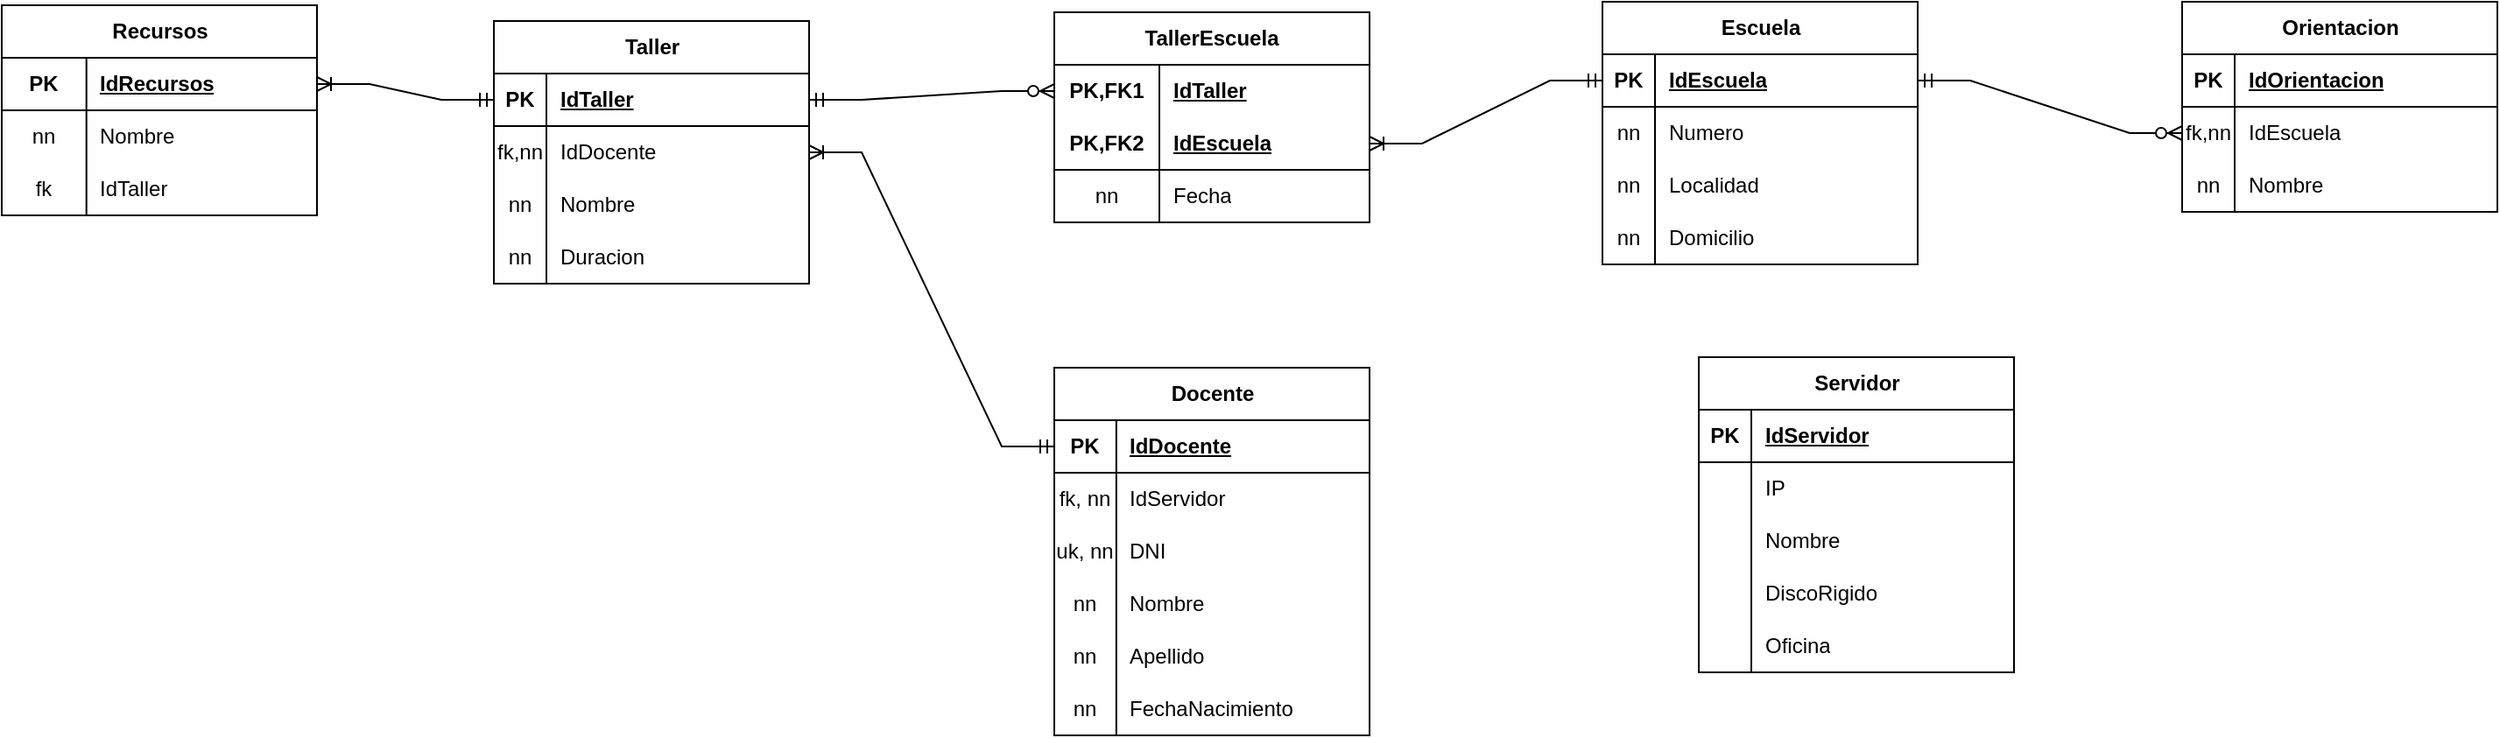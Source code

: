 <mxfile version="22.1.4" type="github">
  <diagram name="Page-1" id="a7pNmjv5opjbrcWNpLc7">
    <mxGraphModel dx="1462" dy="612" grid="0" gridSize="10" guides="1" tooltips="1" connect="1" arrows="1" fold="1" page="0" pageScale="1" pageWidth="850" pageHeight="1100" math="0" shadow="0">
      <root>
        <mxCell id="0" />
        <mxCell id="1" parent="0" />
        <mxCell id="UQmTX6FbrtQx3RFLPW82-1" value="Taller" style="shape=table;startSize=30;container=1;collapsible=1;childLayout=tableLayout;fixedRows=1;rowLines=0;fontStyle=1;align=center;resizeLast=1;html=1;" vertex="1" parent="1">
          <mxGeometry x="108" y="232" width="180" height="150" as="geometry" />
        </mxCell>
        <mxCell id="UQmTX6FbrtQx3RFLPW82-2" value="" style="shape=tableRow;horizontal=0;startSize=0;swimlaneHead=0;swimlaneBody=0;fillColor=none;collapsible=0;dropTarget=0;points=[[0,0.5],[1,0.5]];portConstraint=eastwest;top=0;left=0;right=0;bottom=1;" vertex="1" parent="UQmTX6FbrtQx3RFLPW82-1">
          <mxGeometry y="30" width="180" height="30" as="geometry" />
        </mxCell>
        <mxCell id="UQmTX6FbrtQx3RFLPW82-3" value="PK" style="shape=partialRectangle;connectable=0;fillColor=none;top=0;left=0;bottom=0;right=0;fontStyle=1;overflow=hidden;whiteSpace=wrap;html=1;" vertex="1" parent="UQmTX6FbrtQx3RFLPW82-2">
          <mxGeometry width="30" height="30" as="geometry">
            <mxRectangle width="30" height="30" as="alternateBounds" />
          </mxGeometry>
        </mxCell>
        <mxCell id="UQmTX6FbrtQx3RFLPW82-4" value="IdTaller" style="shape=partialRectangle;connectable=0;fillColor=none;top=0;left=0;bottom=0;right=0;align=left;spacingLeft=6;fontStyle=5;overflow=hidden;whiteSpace=wrap;html=1;" vertex="1" parent="UQmTX6FbrtQx3RFLPW82-2">
          <mxGeometry x="30" width="150" height="30" as="geometry">
            <mxRectangle width="150" height="30" as="alternateBounds" />
          </mxGeometry>
        </mxCell>
        <mxCell id="UQmTX6FbrtQx3RFLPW82-5" value="" style="shape=tableRow;horizontal=0;startSize=0;swimlaneHead=0;swimlaneBody=0;fillColor=none;collapsible=0;dropTarget=0;points=[[0,0.5],[1,0.5]];portConstraint=eastwest;top=0;left=0;right=0;bottom=0;" vertex="1" parent="UQmTX6FbrtQx3RFLPW82-1">
          <mxGeometry y="60" width="180" height="30" as="geometry" />
        </mxCell>
        <mxCell id="UQmTX6FbrtQx3RFLPW82-6" value="fk,nn" style="shape=partialRectangle;connectable=0;fillColor=none;top=0;left=0;bottom=0;right=0;editable=1;overflow=hidden;whiteSpace=wrap;html=1;" vertex="1" parent="UQmTX6FbrtQx3RFLPW82-5">
          <mxGeometry width="30" height="30" as="geometry">
            <mxRectangle width="30" height="30" as="alternateBounds" />
          </mxGeometry>
        </mxCell>
        <mxCell id="UQmTX6FbrtQx3RFLPW82-7" value="IdDocente" style="shape=partialRectangle;connectable=0;fillColor=none;top=0;left=0;bottom=0;right=0;align=left;spacingLeft=6;overflow=hidden;whiteSpace=wrap;html=1;" vertex="1" parent="UQmTX6FbrtQx3RFLPW82-5">
          <mxGeometry x="30" width="150" height="30" as="geometry">
            <mxRectangle width="150" height="30" as="alternateBounds" />
          </mxGeometry>
        </mxCell>
        <mxCell id="UQmTX6FbrtQx3RFLPW82-93" value="" style="shape=tableRow;horizontal=0;startSize=0;swimlaneHead=0;swimlaneBody=0;fillColor=none;collapsible=0;dropTarget=0;points=[[0,0.5],[1,0.5]];portConstraint=eastwest;top=0;left=0;right=0;bottom=0;" vertex="1" parent="UQmTX6FbrtQx3RFLPW82-1">
          <mxGeometry y="90" width="180" height="30" as="geometry" />
        </mxCell>
        <mxCell id="UQmTX6FbrtQx3RFLPW82-94" value="nn" style="shape=partialRectangle;connectable=0;fillColor=none;top=0;left=0;bottom=0;right=0;editable=1;overflow=hidden;whiteSpace=wrap;html=1;" vertex="1" parent="UQmTX6FbrtQx3RFLPW82-93">
          <mxGeometry width="30" height="30" as="geometry">
            <mxRectangle width="30" height="30" as="alternateBounds" />
          </mxGeometry>
        </mxCell>
        <mxCell id="UQmTX6FbrtQx3RFLPW82-95" value="Nombre" style="shape=partialRectangle;connectable=0;fillColor=none;top=0;left=0;bottom=0;right=0;align=left;spacingLeft=6;overflow=hidden;whiteSpace=wrap;html=1;" vertex="1" parent="UQmTX6FbrtQx3RFLPW82-93">
          <mxGeometry x="30" width="150" height="30" as="geometry">
            <mxRectangle width="150" height="30" as="alternateBounds" />
          </mxGeometry>
        </mxCell>
        <mxCell id="UQmTX6FbrtQx3RFLPW82-8" value="" style="shape=tableRow;horizontal=0;startSize=0;swimlaneHead=0;swimlaneBody=0;fillColor=none;collapsible=0;dropTarget=0;points=[[0,0.5],[1,0.5]];portConstraint=eastwest;top=0;left=0;right=0;bottom=0;" vertex="1" parent="UQmTX6FbrtQx3RFLPW82-1">
          <mxGeometry y="120" width="180" height="30" as="geometry" />
        </mxCell>
        <mxCell id="UQmTX6FbrtQx3RFLPW82-9" value="nn" style="shape=partialRectangle;connectable=0;fillColor=none;top=0;left=0;bottom=0;right=0;editable=1;overflow=hidden;whiteSpace=wrap;html=1;" vertex="1" parent="UQmTX6FbrtQx3RFLPW82-8">
          <mxGeometry width="30" height="30" as="geometry">
            <mxRectangle width="30" height="30" as="alternateBounds" />
          </mxGeometry>
        </mxCell>
        <mxCell id="UQmTX6FbrtQx3RFLPW82-10" value="Duracion" style="shape=partialRectangle;connectable=0;fillColor=none;top=0;left=0;bottom=0;right=0;align=left;spacingLeft=6;overflow=hidden;whiteSpace=wrap;html=1;" vertex="1" parent="UQmTX6FbrtQx3RFLPW82-8">
          <mxGeometry x="30" width="150" height="30" as="geometry">
            <mxRectangle width="150" height="30" as="alternateBounds" />
          </mxGeometry>
        </mxCell>
        <mxCell id="UQmTX6FbrtQx3RFLPW82-14" value="Escuela" style="shape=table;startSize=30;container=1;collapsible=1;childLayout=tableLayout;fixedRows=1;rowLines=0;fontStyle=1;align=center;resizeLast=1;html=1;" vertex="1" parent="1">
          <mxGeometry x="741" y="221" width="180" height="150" as="geometry" />
        </mxCell>
        <mxCell id="UQmTX6FbrtQx3RFLPW82-15" value="" style="shape=tableRow;horizontal=0;startSize=0;swimlaneHead=0;swimlaneBody=0;fillColor=none;collapsible=0;dropTarget=0;points=[[0,0.5],[1,0.5]];portConstraint=eastwest;top=0;left=0;right=0;bottom=1;" vertex="1" parent="UQmTX6FbrtQx3RFLPW82-14">
          <mxGeometry y="30" width="180" height="30" as="geometry" />
        </mxCell>
        <mxCell id="UQmTX6FbrtQx3RFLPW82-16" value="PK" style="shape=partialRectangle;connectable=0;fillColor=none;top=0;left=0;bottom=0;right=0;fontStyle=1;overflow=hidden;whiteSpace=wrap;html=1;" vertex="1" parent="UQmTX6FbrtQx3RFLPW82-15">
          <mxGeometry width="30" height="30" as="geometry">
            <mxRectangle width="30" height="30" as="alternateBounds" />
          </mxGeometry>
        </mxCell>
        <mxCell id="UQmTX6FbrtQx3RFLPW82-17" value="IdEscuela" style="shape=partialRectangle;connectable=0;fillColor=none;top=0;left=0;bottom=0;right=0;align=left;spacingLeft=6;fontStyle=5;overflow=hidden;whiteSpace=wrap;html=1;" vertex="1" parent="UQmTX6FbrtQx3RFLPW82-15">
          <mxGeometry x="30" width="150" height="30" as="geometry">
            <mxRectangle width="150" height="30" as="alternateBounds" />
          </mxGeometry>
        </mxCell>
        <mxCell id="UQmTX6FbrtQx3RFLPW82-18" value="" style="shape=tableRow;horizontal=0;startSize=0;swimlaneHead=0;swimlaneBody=0;fillColor=none;collapsible=0;dropTarget=0;points=[[0,0.5],[1,0.5]];portConstraint=eastwest;top=0;left=0;right=0;bottom=0;" vertex="1" parent="UQmTX6FbrtQx3RFLPW82-14">
          <mxGeometry y="60" width="180" height="30" as="geometry" />
        </mxCell>
        <mxCell id="UQmTX6FbrtQx3RFLPW82-19" value="nn" style="shape=partialRectangle;connectable=0;fillColor=none;top=0;left=0;bottom=0;right=0;editable=1;overflow=hidden;whiteSpace=wrap;html=1;" vertex="1" parent="UQmTX6FbrtQx3RFLPW82-18">
          <mxGeometry width="30" height="30" as="geometry">
            <mxRectangle width="30" height="30" as="alternateBounds" />
          </mxGeometry>
        </mxCell>
        <mxCell id="UQmTX6FbrtQx3RFLPW82-20" value="Numero" style="shape=partialRectangle;connectable=0;fillColor=none;top=0;left=0;bottom=0;right=0;align=left;spacingLeft=6;overflow=hidden;whiteSpace=wrap;html=1;" vertex="1" parent="UQmTX6FbrtQx3RFLPW82-18">
          <mxGeometry x="30" width="150" height="30" as="geometry">
            <mxRectangle width="150" height="30" as="alternateBounds" />
          </mxGeometry>
        </mxCell>
        <mxCell id="UQmTX6FbrtQx3RFLPW82-21" value="" style="shape=tableRow;horizontal=0;startSize=0;swimlaneHead=0;swimlaneBody=0;fillColor=none;collapsible=0;dropTarget=0;points=[[0,0.5],[1,0.5]];portConstraint=eastwest;top=0;left=0;right=0;bottom=0;" vertex="1" parent="UQmTX6FbrtQx3RFLPW82-14">
          <mxGeometry y="90" width="180" height="30" as="geometry" />
        </mxCell>
        <mxCell id="UQmTX6FbrtQx3RFLPW82-22" value="nn" style="shape=partialRectangle;connectable=0;fillColor=none;top=0;left=0;bottom=0;right=0;editable=1;overflow=hidden;whiteSpace=wrap;html=1;" vertex="1" parent="UQmTX6FbrtQx3RFLPW82-21">
          <mxGeometry width="30" height="30" as="geometry">
            <mxRectangle width="30" height="30" as="alternateBounds" />
          </mxGeometry>
        </mxCell>
        <mxCell id="UQmTX6FbrtQx3RFLPW82-23" value="Localidad" style="shape=partialRectangle;connectable=0;fillColor=none;top=0;left=0;bottom=0;right=0;align=left;spacingLeft=6;overflow=hidden;whiteSpace=wrap;html=1;" vertex="1" parent="UQmTX6FbrtQx3RFLPW82-21">
          <mxGeometry x="30" width="150" height="30" as="geometry">
            <mxRectangle width="150" height="30" as="alternateBounds" />
          </mxGeometry>
        </mxCell>
        <mxCell id="UQmTX6FbrtQx3RFLPW82-24" value="" style="shape=tableRow;horizontal=0;startSize=0;swimlaneHead=0;swimlaneBody=0;fillColor=none;collapsible=0;dropTarget=0;points=[[0,0.5],[1,0.5]];portConstraint=eastwest;top=0;left=0;right=0;bottom=0;" vertex="1" parent="UQmTX6FbrtQx3RFLPW82-14">
          <mxGeometry y="120" width="180" height="30" as="geometry" />
        </mxCell>
        <mxCell id="UQmTX6FbrtQx3RFLPW82-25" value="nn" style="shape=partialRectangle;connectable=0;fillColor=none;top=0;left=0;bottom=0;right=0;editable=1;overflow=hidden;whiteSpace=wrap;html=1;" vertex="1" parent="UQmTX6FbrtQx3RFLPW82-24">
          <mxGeometry width="30" height="30" as="geometry">
            <mxRectangle width="30" height="30" as="alternateBounds" />
          </mxGeometry>
        </mxCell>
        <mxCell id="UQmTX6FbrtQx3RFLPW82-26" value="Domicilio" style="shape=partialRectangle;connectable=0;fillColor=none;top=0;left=0;bottom=0;right=0;align=left;spacingLeft=6;overflow=hidden;whiteSpace=wrap;html=1;" vertex="1" parent="UQmTX6FbrtQx3RFLPW82-24">
          <mxGeometry x="30" width="150" height="30" as="geometry">
            <mxRectangle width="150" height="30" as="alternateBounds" />
          </mxGeometry>
        </mxCell>
        <mxCell id="UQmTX6FbrtQx3RFLPW82-27" value="TallerEscuela" style="shape=table;startSize=30;container=1;collapsible=1;childLayout=tableLayout;fixedRows=1;rowLines=0;fontStyle=1;align=center;resizeLast=1;html=1;whiteSpace=wrap;" vertex="1" parent="1">
          <mxGeometry x="428" y="227" width="180" height="120" as="geometry" />
        </mxCell>
        <mxCell id="UQmTX6FbrtQx3RFLPW82-28" value="" style="shape=tableRow;horizontal=0;startSize=0;swimlaneHead=0;swimlaneBody=0;fillColor=none;collapsible=0;dropTarget=0;points=[[0,0.5],[1,0.5]];portConstraint=eastwest;top=0;left=0;right=0;bottom=0;html=1;" vertex="1" parent="UQmTX6FbrtQx3RFLPW82-27">
          <mxGeometry y="30" width="180" height="30" as="geometry" />
        </mxCell>
        <mxCell id="UQmTX6FbrtQx3RFLPW82-29" value="PK,FK1" style="shape=partialRectangle;connectable=0;fillColor=none;top=0;left=0;bottom=0;right=0;fontStyle=1;overflow=hidden;html=1;whiteSpace=wrap;" vertex="1" parent="UQmTX6FbrtQx3RFLPW82-28">
          <mxGeometry width="60" height="30" as="geometry">
            <mxRectangle width="60" height="30" as="alternateBounds" />
          </mxGeometry>
        </mxCell>
        <mxCell id="UQmTX6FbrtQx3RFLPW82-30" value="IdTaller" style="shape=partialRectangle;connectable=0;fillColor=none;top=0;left=0;bottom=0;right=0;align=left;spacingLeft=6;fontStyle=5;overflow=hidden;html=1;whiteSpace=wrap;" vertex="1" parent="UQmTX6FbrtQx3RFLPW82-28">
          <mxGeometry x="60" width="120" height="30" as="geometry">
            <mxRectangle width="120" height="30" as="alternateBounds" />
          </mxGeometry>
        </mxCell>
        <mxCell id="UQmTX6FbrtQx3RFLPW82-31" value="" style="shape=tableRow;horizontal=0;startSize=0;swimlaneHead=0;swimlaneBody=0;fillColor=none;collapsible=0;dropTarget=0;points=[[0,0.5],[1,0.5]];portConstraint=eastwest;top=0;left=0;right=0;bottom=1;html=1;" vertex="1" parent="UQmTX6FbrtQx3RFLPW82-27">
          <mxGeometry y="60" width="180" height="30" as="geometry" />
        </mxCell>
        <mxCell id="UQmTX6FbrtQx3RFLPW82-32" value="PK,FK2" style="shape=partialRectangle;connectable=0;fillColor=none;top=0;left=0;bottom=0;right=0;fontStyle=1;overflow=hidden;html=1;whiteSpace=wrap;" vertex="1" parent="UQmTX6FbrtQx3RFLPW82-31">
          <mxGeometry width="60" height="30" as="geometry">
            <mxRectangle width="60" height="30" as="alternateBounds" />
          </mxGeometry>
        </mxCell>
        <mxCell id="UQmTX6FbrtQx3RFLPW82-33" value="IdEscuela" style="shape=partialRectangle;connectable=0;fillColor=none;top=0;left=0;bottom=0;right=0;align=left;spacingLeft=6;fontStyle=5;overflow=hidden;html=1;whiteSpace=wrap;" vertex="1" parent="UQmTX6FbrtQx3RFLPW82-31">
          <mxGeometry x="60" width="120" height="30" as="geometry">
            <mxRectangle width="120" height="30" as="alternateBounds" />
          </mxGeometry>
        </mxCell>
        <mxCell id="UQmTX6FbrtQx3RFLPW82-89" value="" style="shape=tableRow;horizontal=0;startSize=0;swimlaneHead=0;swimlaneBody=0;fillColor=none;collapsible=0;dropTarget=0;points=[[0,0.5],[1,0.5]];portConstraint=eastwest;top=0;left=0;right=0;bottom=0;html=1;" vertex="1" parent="UQmTX6FbrtQx3RFLPW82-27">
          <mxGeometry y="90" width="180" height="30" as="geometry" />
        </mxCell>
        <mxCell id="UQmTX6FbrtQx3RFLPW82-90" value="nn" style="shape=partialRectangle;connectable=0;fillColor=none;top=0;left=0;bottom=0;right=0;editable=1;overflow=hidden;html=1;whiteSpace=wrap;" vertex="1" parent="UQmTX6FbrtQx3RFLPW82-89">
          <mxGeometry width="60" height="30" as="geometry">
            <mxRectangle width="60" height="30" as="alternateBounds" />
          </mxGeometry>
        </mxCell>
        <mxCell id="UQmTX6FbrtQx3RFLPW82-91" value="Fecha" style="shape=partialRectangle;connectable=0;fillColor=none;top=0;left=0;bottom=0;right=0;align=left;spacingLeft=6;overflow=hidden;html=1;whiteSpace=wrap;" vertex="1" parent="UQmTX6FbrtQx3RFLPW82-89">
          <mxGeometry x="60" width="120" height="30" as="geometry">
            <mxRectangle width="120" height="30" as="alternateBounds" />
          </mxGeometry>
        </mxCell>
        <mxCell id="UQmTX6FbrtQx3RFLPW82-40" value="" style="edgeStyle=entityRelationEdgeStyle;fontSize=12;html=1;endArrow=ERzeroToMany;startArrow=ERmandOne;rounded=0;" edge="1" parent="1" source="UQmTX6FbrtQx3RFLPW82-2" target="UQmTX6FbrtQx3RFLPW82-28">
          <mxGeometry width="100" height="100" relative="1" as="geometry">
            <mxPoint x="371" y="288" as="sourcePoint" />
            <mxPoint x="471" y="188" as="targetPoint" />
          </mxGeometry>
        </mxCell>
        <mxCell id="UQmTX6FbrtQx3RFLPW82-41" value="" style="edgeStyle=entityRelationEdgeStyle;fontSize=12;html=1;endArrow=ERoneToMany;startArrow=ERmandOne;rounded=0;" edge="1" parent="1" source="UQmTX6FbrtQx3RFLPW82-15" target="UQmTX6FbrtQx3RFLPW82-31">
          <mxGeometry width="100" height="100" relative="1" as="geometry">
            <mxPoint x="605" y="326" as="sourcePoint" />
            <mxPoint x="705" y="226" as="targetPoint" />
          </mxGeometry>
        </mxCell>
        <mxCell id="UQmTX6FbrtQx3RFLPW82-42" value="Recursos" style="shape=table;startSize=30;container=1;collapsible=1;childLayout=tableLayout;fixedRows=1;rowLines=0;fontStyle=1;align=center;resizeLast=1;html=1;" vertex="1" parent="1">
          <mxGeometry x="-173" y="223" width="180" height="120" as="geometry" />
        </mxCell>
        <mxCell id="UQmTX6FbrtQx3RFLPW82-43" value="" style="shape=tableRow;horizontal=0;startSize=0;swimlaneHead=0;swimlaneBody=0;fillColor=none;collapsible=0;dropTarget=0;points=[[0,0.5],[1,0.5]];portConstraint=eastwest;top=0;left=0;right=0;bottom=1;" vertex="1" parent="UQmTX6FbrtQx3RFLPW82-42">
          <mxGeometry y="30" width="180" height="30" as="geometry" />
        </mxCell>
        <mxCell id="UQmTX6FbrtQx3RFLPW82-44" value="PK" style="shape=partialRectangle;connectable=0;fillColor=none;top=0;left=0;bottom=0;right=0;fontStyle=1;overflow=hidden;whiteSpace=wrap;html=1;" vertex="1" parent="UQmTX6FbrtQx3RFLPW82-43">
          <mxGeometry width="48.35" height="30" as="geometry">
            <mxRectangle width="48.35" height="30" as="alternateBounds" />
          </mxGeometry>
        </mxCell>
        <mxCell id="UQmTX6FbrtQx3RFLPW82-45" value="IdRecursos" style="shape=partialRectangle;connectable=0;fillColor=none;top=0;left=0;bottom=0;right=0;align=left;spacingLeft=6;fontStyle=5;overflow=hidden;whiteSpace=wrap;html=1;" vertex="1" parent="UQmTX6FbrtQx3RFLPW82-43">
          <mxGeometry x="48.35" width="131.65" height="30" as="geometry">
            <mxRectangle width="131.65" height="30" as="alternateBounds" />
          </mxGeometry>
        </mxCell>
        <mxCell id="UQmTX6FbrtQx3RFLPW82-46" value="" style="shape=tableRow;horizontal=0;startSize=0;swimlaneHead=0;swimlaneBody=0;fillColor=none;collapsible=0;dropTarget=0;points=[[0,0.5],[1,0.5]];portConstraint=eastwest;top=0;left=0;right=0;bottom=0;" vertex="1" parent="UQmTX6FbrtQx3RFLPW82-42">
          <mxGeometry y="60" width="180" height="30" as="geometry" />
        </mxCell>
        <mxCell id="UQmTX6FbrtQx3RFLPW82-47" value="nn" style="shape=partialRectangle;connectable=0;fillColor=none;top=0;left=0;bottom=0;right=0;editable=1;overflow=hidden;whiteSpace=wrap;html=1;" vertex="1" parent="UQmTX6FbrtQx3RFLPW82-46">
          <mxGeometry width="48.35" height="30" as="geometry">
            <mxRectangle width="48.35" height="30" as="alternateBounds" />
          </mxGeometry>
        </mxCell>
        <mxCell id="UQmTX6FbrtQx3RFLPW82-48" value="Nombre" style="shape=partialRectangle;connectable=0;fillColor=none;top=0;left=0;bottom=0;right=0;align=left;spacingLeft=6;overflow=hidden;whiteSpace=wrap;html=1;" vertex="1" parent="UQmTX6FbrtQx3RFLPW82-46">
          <mxGeometry x="48.35" width="131.65" height="30" as="geometry">
            <mxRectangle width="131.65" height="30" as="alternateBounds" />
          </mxGeometry>
        </mxCell>
        <mxCell id="UQmTX6FbrtQx3RFLPW82-49" value="" style="shape=tableRow;horizontal=0;startSize=0;swimlaneHead=0;swimlaneBody=0;fillColor=none;collapsible=0;dropTarget=0;points=[[0,0.5],[1,0.5]];portConstraint=eastwest;top=0;left=0;right=0;bottom=0;" vertex="1" parent="UQmTX6FbrtQx3RFLPW82-42">
          <mxGeometry y="90" width="180" height="30" as="geometry" />
        </mxCell>
        <mxCell id="UQmTX6FbrtQx3RFLPW82-50" value="fk" style="shape=partialRectangle;connectable=0;fillColor=none;top=0;left=0;bottom=0;right=0;editable=1;overflow=hidden;whiteSpace=wrap;html=1;" vertex="1" parent="UQmTX6FbrtQx3RFLPW82-49">
          <mxGeometry width="48.35" height="30" as="geometry">
            <mxRectangle width="48.35" height="30" as="alternateBounds" />
          </mxGeometry>
        </mxCell>
        <mxCell id="UQmTX6FbrtQx3RFLPW82-51" value="IdTaller" style="shape=partialRectangle;connectable=0;fillColor=none;top=0;left=0;bottom=0;right=0;align=left;spacingLeft=6;overflow=hidden;whiteSpace=wrap;html=1;" vertex="1" parent="UQmTX6FbrtQx3RFLPW82-49">
          <mxGeometry x="48.35" width="131.65" height="30" as="geometry">
            <mxRectangle width="131.65" height="30" as="alternateBounds" />
          </mxGeometry>
        </mxCell>
        <mxCell id="UQmTX6FbrtQx3RFLPW82-55" value="" style="edgeStyle=entityRelationEdgeStyle;fontSize=12;html=1;endArrow=ERoneToMany;startArrow=ERmandOne;rounded=0;" edge="1" parent="1" source="UQmTX6FbrtQx3RFLPW82-2" target="UQmTX6FbrtQx3RFLPW82-43">
          <mxGeometry width="100" height="100" relative="1" as="geometry">
            <mxPoint x="32" y="404" as="sourcePoint" />
            <mxPoint x="367" y="328" as="targetPoint" />
          </mxGeometry>
        </mxCell>
        <mxCell id="UQmTX6FbrtQx3RFLPW82-59" value="Orientacion" style="shape=table;startSize=30;container=1;collapsible=1;childLayout=tableLayout;fixedRows=1;rowLines=0;fontStyle=1;align=center;resizeLast=1;html=1;" vertex="1" parent="1">
          <mxGeometry x="1072" y="221" width="180" height="120" as="geometry" />
        </mxCell>
        <mxCell id="UQmTX6FbrtQx3RFLPW82-60" value="" style="shape=tableRow;horizontal=0;startSize=0;swimlaneHead=0;swimlaneBody=0;fillColor=none;collapsible=0;dropTarget=0;points=[[0,0.5],[1,0.5]];portConstraint=eastwest;top=0;left=0;right=0;bottom=1;" vertex="1" parent="UQmTX6FbrtQx3RFLPW82-59">
          <mxGeometry y="30" width="180" height="30" as="geometry" />
        </mxCell>
        <mxCell id="UQmTX6FbrtQx3RFLPW82-61" value="PK" style="shape=partialRectangle;connectable=0;fillColor=none;top=0;left=0;bottom=0;right=0;fontStyle=1;overflow=hidden;whiteSpace=wrap;html=1;" vertex="1" parent="UQmTX6FbrtQx3RFLPW82-60">
          <mxGeometry width="30" height="30" as="geometry">
            <mxRectangle width="30" height="30" as="alternateBounds" />
          </mxGeometry>
        </mxCell>
        <mxCell id="UQmTX6FbrtQx3RFLPW82-62" value="IdOrientacion" style="shape=partialRectangle;connectable=0;fillColor=none;top=0;left=0;bottom=0;right=0;align=left;spacingLeft=6;fontStyle=5;overflow=hidden;whiteSpace=wrap;html=1;" vertex="1" parent="UQmTX6FbrtQx3RFLPW82-60">
          <mxGeometry x="30" width="150" height="30" as="geometry">
            <mxRectangle width="150" height="30" as="alternateBounds" />
          </mxGeometry>
        </mxCell>
        <mxCell id="UQmTX6FbrtQx3RFLPW82-63" value="" style="shape=tableRow;horizontal=0;startSize=0;swimlaneHead=0;swimlaneBody=0;fillColor=none;collapsible=0;dropTarget=0;points=[[0,0.5],[1,0.5]];portConstraint=eastwest;top=0;left=0;right=0;bottom=0;" vertex="1" parent="UQmTX6FbrtQx3RFLPW82-59">
          <mxGeometry y="60" width="180" height="30" as="geometry" />
        </mxCell>
        <mxCell id="UQmTX6FbrtQx3RFLPW82-64" value="fk,nn" style="shape=partialRectangle;connectable=0;fillColor=none;top=0;left=0;bottom=0;right=0;editable=1;overflow=hidden;whiteSpace=wrap;html=1;" vertex="1" parent="UQmTX6FbrtQx3RFLPW82-63">
          <mxGeometry width="30" height="30" as="geometry">
            <mxRectangle width="30" height="30" as="alternateBounds" />
          </mxGeometry>
        </mxCell>
        <mxCell id="UQmTX6FbrtQx3RFLPW82-65" value="IdEscuela" style="shape=partialRectangle;connectable=0;fillColor=none;top=0;left=0;bottom=0;right=0;align=left;spacingLeft=6;overflow=hidden;whiteSpace=wrap;html=1;" vertex="1" parent="UQmTX6FbrtQx3RFLPW82-63">
          <mxGeometry x="30" width="150" height="30" as="geometry">
            <mxRectangle width="150" height="30" as="alternateBounds" />
          </mxGeometry>
        </mxCell>
        <mxCell id="UQmTX6FbrtQx3RFLPW82-66" value="" style="shape=tableRow;horizontal=0;startSize=0;swimlaneHead=0;swimlaneBody=0;fillColor=none;collapsible=0;dropTarget=0;points=[[0,0.5],[1,0.5]];portConstraint=eastwest;top=0;left=0;right=0;bottom=0;" vertex="1" parent="UQmTX6FbrtQx3RFLPW82-59">
          <mxGeometry y="90" width="180" height="30" as="geometry" />
        </mxCell>
        <mxCell id="UQmTX6FbrtQx3RFLPW82-67" value="nn" style="shape=partialRectangle;connectable=0;fillColor=none;top=0;left=0;bottom=0;right=0;editable=1;overflow=hidden;whiteSpace=wrap;html=1;" vertex="1" parent="UQmTX6FbrtQx3RFLPW82-66">
          <mxGeometry width="30" height="30" as="geometry">
            <mxRectangle width="30" height="30" as="alternateBounds" />
          </mxGeometry>
        </mxCell>
        <mxCell id="UQmTX6FbrtQx3RFLPW82-68" value="Nombre" style="shape=partialRectangle;connectable=0;fillColor=none;top=0;left=0;bottom=0;right=0;align=left;spacingLeft=6;overflow=hidden;whiteSpace=wrap;html=1;" vertex="1" parent="UQmTX6FbrtQx3RFLPW82-66">
          <mxGeometry x="30" width="150" height="30" as="geometry">
            <mxRectangle width="150" height="30" as="alternateBounds" />
          </mxGeometry>
        </mxCell>
        <mxCell id="UQmTX6FbrtQx3RFLPW82-72" value="" style="edgeStyle=entityRelationEdgeStyle;fontSize=12;html=1;endArrow=ERzeroToMany;startArrow=ERmandOne;rounded=0;" edge="1" parent="1" source="UQmTX6FbrtQx3RFLPW82-15" target="UQmTX6FbrtQx3RFLPW82-63">
          <mxGeometry width="100" height="100" relative="1" as="geometry">
            <mxPoint x="989" y="346" as="sourcePoint" />
            <mxPoint x="1089" y="246" as="targetPoint" />
          </mxGeometry>
        </mxCell>
        <mxCell id="UQmTX6FbrtQx3RFLPW82-73" value="Docente" style="shape=table;startSize=30;container=1;collapsible=1;childLayout=tableLayout;fixedRows=1;rowLines=0;fontStyle=1;align=center;resizeLast=1;html=1;" vertex="1" parent="1">
          <mxGeometry x="428" y="430" width="180" height="210" as="geometry" />
        </mxCell>
        <mxCell id="UQmTX6FbrtQx3RFLPW82-74" value="" style="shape=tableRow;horizontal=0;startSize=0;swimlaneHead=0;swimlaneBody=0;fillColor=none;collapsible=0;dropTarget=0;points=[[0,0.5],[1,0.5]];portConstraint=eastwest;top=0;left=0;right=0;bottom=1;" vertex="1" parent="UQmTX6FbrtQx3RFLPW82-73">
          <mxGeometry y="30" width="180" height="30" as="geometry" />
        </mxCell>
        <mxCell id="UQmTX6FbrtQx3RFLPW82-75" value="PK" style="shape=partialRectangle;connectable=0;fillColor=none;top=0;left=0;bottom=0;right=0;fontStyle=1;overflow=hidden;whiteSpace=wrap;html=1;" vertex="1" parent="UQmTX6FbrtQx3RFLPW82-74">
          <mxGeometry width="35.421" height="30" as="geometry">
            <mxRectangle width="35.421" height="30" as="alternateBounds" />
          </mxGeometry>
        </mxCell>
        <mxCell id="UQmTX6FbrtQx3RFLPW82-76" value="IdDocente" style="shape=partialRectangle;connectable=0;fillColor=none;top=0;left=0;bottom=0;right=0;align=left;spacingLeft=6;fontStyle=5;overflow=hidden;whiteSpace=wrap;html=1;" vertex="1" parent="UQmTX6FbrtQx3RFLPW82-74">
          <mxGeometry x="35.421" width="144.579" height="30" as="geometry">
            <mxRectangle width="144.579" height="30" as="alternateBounds" />
          </mxGeometry>
        </mxCell>
        <mxCell id="UQmTX6FbrtQx3RFLPW82-77" value="" style="shape=tableRow;horizontal=0;startSize=0;swimlaneHead=0;swimlaneBody=0;fillColor=none;collapsible=0;dropTarget=0;points=[[0,0.5],[1,0.5]];portConstraint=eastwest;top=0;left=0;right=0;bottom=0;" vertex="1" parent="UQmTX6FbrtQx3RFLPW82-73">
          <mxGeometry y="60" width="180" height="30" as="geometry" />
        </mxCell>
        <mxCell id="UQmTX6FbrtQx3RFLPW82-78" value="fk, nn" style="shape=partialRectangle;connectable=0;fillColor=none;top=0;left=0;bottom=0;right=0;editable=1;overflow=hidden;whiteSpace=wrap;html=1;" vertex="1" parent="UQmTX6FbrtQx3RFLPW82-77">
          <mxGeometry width="35.421" height="30" as="geometry">
            <mxRectangle width="35.421" height="30" as="alternateBounds" />
          </mxGeometry>
        </mxCell>
        <mxCell id="UQmTX6FbrtQx3RFLPW82-79" value="IdServidor" style="shape=partialRectangle;connectable=0;fillColor=none;top=0;left=0;bottom=0;right=0;align=left;spacingLeft=6;overflow=hidden;whiteSpace=wrap;html=1;" vertex="1" parent="UQmTX6FbrtQx3RFLPW82-77">
          <mxGeometry x="35.421" width="144.579" height="30" as="geometry">
            <mxRectangle width="144.579" height="30" as="alternateBounds" />
          </mxGeometry>
        </mxCell>
        <mxCell id="UQmTX6FbrtQx3RFLPW82-112" value="" style="shape=tableRow;horizontal=0;startSize=0;swimlaneHead=0;swimlaneBody=0;fillColor=none;collapsible=0;dropTarget=0;points=[[0,0.5],[1,0.5]];portConstraint=eastwest;top=0;left=0;right=0;bottom=0;" vertex="1" parent="UQmTX6FbrtQx3RFLPW82-73">
          <mxGeometry y="90" width="180" height="30" as="geometry" />
        </mxCell>
        <mxCell id="UQmTX6FbrtQx3RFLPW82-113" value="uk, nn" style="shape=partialRectangle;connectable=0;fillColor=none;top=0;left=0;bottom=0;right=0;editable=1;overflow=hidden;whiteSpace=wrap;html=1;" vertex="1" parent="UQmTX6FbrtQx3RFLPW82-112">
          <mxGeometry width="35.421" height="30" as="geometry">
            <mxRectangle width="35.421" height="30" as="alternateBounds" />
          </mxGeometry>
        </mxCell>
        <mxCell id="UQmTX6FbrtQx3RFLPW82-114" value="DNI" style="shape=partialRectangle;connectable=0;fillColor=none;top=0;left=0;bottom=0;right=0;align=left;spacingLeft=6;overflow=hidden;whiteSpace=wrap;html=1;" vertex="1" parent="UQmTX6FbrtQx3RFLPW82-112">
          <mxGeometry x="35.421" width="144.579" height="30" as="geometry">
            <mxRectangle width="144.579" height="30" as="alternateBounds" />
          </mxGeometry>
        </mxCell>
        <mxCell id="UQmTX6FbrtQx3RFLPW82-80" value="" style="shape=tableRow;horizontal=0;startSize=0;swimlaneHead=0;swimlaneBody=0;fillColor=none;collapsible=0;dropTarget=0;points=[[0,0.5],[1,0.5]];portConstraint=eastwest;top=0;left=0;right=0;bottom=0;" vertex="1" parent="UQmTX6FbrtQx3RFLPW82-73">
          <mxGeometry y="120" width="180" height="30" as="geometry" />
        </mxCell>
        <mxCell id="UQmTX6FbrtQx3RFLPW82-81" value="nn" style="shape=partialRectangle;connectable=0;fillColor=none;top=0;left=0;bottom=0;right=0;editable=1;overflow=hidden;whiteSpace=wrap;html=1;" vertex="1" parent="UQmTX6FbrtQx3RFLPW82-80">
          <mxGeometry width="35.421" height="30" as="geometry">
            <mxRectangle width="35.421" height="30" as="alternateBounds" />
          </mxGeometry>
        </mxCell>
        <mxCell id="UQmTX6FbrtQx3RFLPW82-82" value="Nombre" style="shape=partialRectangle;connectable=0;fillColor=none;top=0;left=0;bottom=0;right=0;align=left;spacingLeft=6;overflow=hidden;whiteSpace=wrap;html=1;" vertex="1" parent="UQmTX6FbrtQx3RFLPW82-80">
          <mxGeometry x="35.421" width="144.579" height="30" as="geometry">
            <mxRectangle width="144.579" height="30" as="alternateBounds" />
          </mxGeometry>
        </mxCell>
        <mxCell id="UQmTX6FbrtQx3RFLPW82-83" value="" style="shape=tableRow;horizontal=0;startSize=0;swimlaneHead=0;swimlaneBody=0;fillColor=none;collapsible=0;dropTarget=0;points=[[0,0.5],[1,0.5]];portConstraint=eastwest;top=0;left=0;right=0;bottom=0;" vertex="1" parent="UQmTX6FbrtQx3RFLPW82-73">
          <mxGeometry y="150" width="180" height="30" as="geometry" />
        </mxCell>
        <mxCell id="UQmTX6FbrtQx3RFLPW82-84" value="nn" style="shape=partialRectangle;connectable=0;fillColor=none;top=0;left=0;bottom=0;right=0;editable=1;overflow=hidden;whiteSpace=wrap;html=1;" vertex="1" parent="UQmTX6FbrtQx3RFLPW82-83">
          <mxGeometry width="35.421" height="30" as="geometry">
            <mxRectangle width="35.421" height="30" as="alternateBounds" />
          </mxGeometry>
        </mxCell>
        <mxCell id="UQmTX6FbrtQx3RFLPW82-85" value="Apellido" style="shape=partialRectangle;connectable=0;fillColor=none;top=0;left=0;bottom=0;right=0;align=left;spacingLeft=6;overflow=hidden;whiteSpace=wrap;html=1;" vertex="1" parent="UQmTX6FbrtQx3RFLPW82-83">
          <mxGeometry x="35.421" width="144.579" height="30" as="geometry">
            <mxRectangle width="144.579" height="30" as="alternateBounds" />
          </mxGeometry>
        </mxCell>
        <mxCell id="UQmTX6FbrtQx3RFLPW82-86" value="" style="shape=tableRow;horizontal=0;startSize=0;swimlaneHead=0;swimlaneBody=0;fillColor=none;collapsible=0;dropTarget=0;points=[[0,0.5],[1,0.5]];portConstraint=eastwest;top=0;left=0;right=0;bottom=0;" vertex="1" parent="UQmTX6FbrtQx3RFLPW82-73">
          <mxGeometry y="180" width="180" height="30" as="geometry" />
        </mxCell>
        <mxCell id="UQmTX6FbrtQx3RFLPW82-87" value="nn" style="shape=partialRectangle;connectable=0;fillColor=none;top=0;left=0;bottom=0;right=0;editable=1;overflow=hidden;whiteSpace=wrap;html=1;" vertex="1" parent="UQmTX6FbrtQx3RFLPW82-86">
          <mxGeometry width="35.421" height="30" as="geometry">
            <mxRectangle width="35.421" height="30" as="alternateBounds" />
          </mxGeometry>
        </mxCell>
        <mxCell id="UQmTX6FbrtQx3RFLPW82-88" value="FechaNacimiento" style="shape=partialRectangle;connectable=0;fillColor=none;top=0;left=0;bottom=0;right=0;align=left;spacingLeft=6;overflow=hidden;whiteSpace=wrap;html=1;" vertex="1" parent="UQmTX6FbrtQx3RFLPW82-86">
          <mxGeometry x="35.421" width="144.579" height="30" as="geometry">
            <mxRectangle width="144.579" height="30" as="alternateBounds" />
          </mxGeometry>
        </mxCell>
        <mxCell id="UQmTX6FbrtQx3RFLPW82-92" value="" style="edgeStyle=entityRelationEdgeStyle;fontSize=12;html=1;endArrow=ERoneToMany;startArrow=ERmandOne;rounded=0;" edge="1" parent="1" source="UQmTX6FbrtQx3RFLPW82-74" target="UQmTX6FbrtQx3RFLPW82-5">
          <mxGeometry width="100" height="100" relative="1" as="geometry">
            <mxPoint x="148" y="563" as="sourcePoint" />
            <mxPoint x="248" y="463" as="targetPoint" />
          </mxGeometry>
        </mxCell>
        <mxCell id="UQmTX6FbrtQx3RFLPW82-96" value="Servidor" style="shape=table;startSize=30;container=1;collapsible=1;childLayout=tableLayout;fixedRows=1;rowLines=0;fontStyle=1;align=center;resizeLast=1;html=1;" vertex="1" parent="1">
          <mxGeometry x="796" y="424" width="180" height="180" as="geometry" />
        </mxCell>
        <mxCell id="UQmTX6FbrtQx3RFLPW82-97" value="" style="shape=tableRow;horizontal=0;startSize=0;swimlaneHead=0;swimlaneBody=0;fillColor=none;collapsible=0;dropTarget=0;points=[[0,0.5],[1,0.5]];portConstraint=eastwest;top=0;left=0;right=0;bottom=1;" vertex="1" parent="UQmTX6FbrtQx3RFLPW82-96">
          <mxGeometry y="30" width="180" height="30" as="geometry" />
        </mxCell>
        <mxCell id="UQmTX6FbrtQx3RFLPW82-98" value="PK" style="shape=partialRectangle;connectable=0;fillColor=none;top=0;left=0;bottom=0;right=0;fontStyle=1;overflow=hidden;whiteSpace=wrap;html=1;" vertex="1" parent="UQmTX6FbrtQx3RFLPW82-97">
          <mxGeometry width="30" height="30" as="geometry">
            <mxRectangle width="30" height="30" as="alternateBounds" />
          </mxGeometry>
        </mxCell>
        <mxCell id="UQmTX6FbrtQx3RFLPW82-99" value="IdServidor" style="shape=partialRectangle;connectable=0;fillColor=none;top=0;left=0;bottom=0;right=0;align=left;spacingLeft=6;fontStyle=5;overflow=hidden;whiteSpace=wrap;html=1;" vertex="1" parent="UQmTX6FbrtQx3RFLPW82-97">
          <mxGeometry x="30" width="150" height="30" as="geometry">
            <mxRectangle width="150" height="30" as="alternateBounds" />
          </mxGeometry>
        </mxCell>
        <mxCell id="UQmTX6FbrtQx3RFLPW82-100" value="" style="shape=tableRow;horizontal=0;startSize=0;swimlaneHead=0;swimlaneBody=0;fillColor=none;collapsible=0;dropTarget=0;points=[[0,0.5],[1,0.5]];portConstraint=eastwest;top=0;left=0;right=0;bottom=0;" vertex="1" parent="UQmTX6FbrtQx3RFLPW82-96">
          <mxGeometry y="60" width="180" height="30" as="geometry" />
        </mxCell>
        <mxCell id="UQmTX6FbrtQx3RFLPW82-101" value="" style="shape=partialRectangle;connectable=0;fillColor=none;top=0;left=0;bottom=0;right=0;editable=1;overflow=hidden;whiteSpace=wrap;html=1;" vertex="1" parent="UQmTX6FbrtQx3RFLPW82-100">
          <mxGeometry width="30" height="30" as="geometry">
            <mxRectangle width="30" height="30" as="alternateBounds" />
          </mxGeometry>
        </mxCell>
        <mxCell id="UQmTX6FbrtQx3RFLPW82-102" value="IP" style="shape=partialRectangle;connectable=0;fillColor=none;top=0;left=0;bottom=0;right=0;align=left;spacingLeft=6;overflow=hidden;whiteSpace=wrap;html=1;" vertex="1" parent="UQmTX6FbrtQx3RFLPW82-100">
          <mxGeometry x="30" width="150" height="30" as="geometry">
            <mxRectangle width="150" height="30" as="alternateBounds" />
          </mxGeometry>
        </mxCell>
        <mxCell id="UQmTX6FbrtQx3RFLPW82-103" value="" style="shape=tableRow;horizontal=0;startSize=0;swimlaneHead=0;swimlaneBody=0;fillColor=none;collapsible=0;dropTarget=0;points=[[0,0.5],[1,0.5]];portConstraint=eastwest;top=0;left=0;right=0;bottom=0;" vertex="1" parent="UQmTX6FbrtQx3RFLPW82-96">
          <mxGeometry y="90" width="180" height="30" as="geometry" />
        </mxCell>
        <mxCell id="UQmTX6FbrtQx3RFLPW82-104" value="" style="shape=partialRectangle;connectable=0;fillColor=none;top=0;left=0;bottom=0;right=0;editable=1;overflow=hidden;whiteSpace=wrap;html=1;" vertex="1" parent="UQmTX6FbrtQx3RFLPW82-103">
          <mxGeometry width="30" height="30" as="geometry">
            <mxRectangle width="30" height="30" as="alternateBounds" />
          </mxGeometry>
        </mxCell>
        <mxCell id="UQmTX6FbrtQx3RFLPW82-105" value="Nombre" style="shape=partialRectangle;connectable=0;fillColor=none;top=0;left=0;bottom=0;right=0;align=left;spacingLeft=6;overflow=hidden;whiteSpace=wrap;html=1;" vertex="1" parent="UQmTX6FbrtQx3RFLPW82-103">
          <mxGeometry x="30" width="150" height="30" as="geometry">
            <mxRectangle width="150" height="30" as="alternateBounds" />
          </mxGeometry>
        </mxCell>
        <mxCell id="UQmTX6FbrtQx3RFLPW82-106" value="" style="shape=tableRow;horizontal=0;startSize=0;swimlaneHead=0;swimlaneBody=0;fillColor=none;collapsible=0;dropTarget=0;points=[[0,0.5],[1,0.5]];portConstraint=eastwest;top=0;left=0;right=0;bottom=0;" vertex="1" parent="UQmTX6FbrtQx3RFLPW82-96">
          <mxGeometry y="120" width="180" height="30" as="geometry" />
        </mxCell>
        <mxCell id="UQmTX6FbrtQx3RFLPW82-107" value="" style="shape=partialRectangle;connectable=0;fillColor=none;top=0;left=0;bottom=0;right=0;editable=1;overflow=hidden;whiteSpace=wrap;html=1;" vertex="1" parent="UQmTX6FbrtQx3RFLPW82-106">
          <mxGeometry width="30" height="30" as="geometry">
            <mxRectangle width="30" height="30" as="alternateBounds" />
          </mxGeometry>
        </mxCell>
        <mxCell id="UQmTX6FbrtQx3RFLPW82-108" value="DiscoRigido" style="shape=partialRectangle;connectable=0;fillColor=none;top=0;left=0;bottom=0;right=0;align=left;spacingLeft=6;overflow=hidden;whiteSpace=wrap;html=1;" vertex="1" parent="UQmTX6FbrtQx3RFLPW82-106">
          <mxGeometry x="30" width="150" height="30" as="geometry">
            <mxRectangle width="150" height="30" as="alternateBounds" />
          </mxGeometry>
        </mxCell>
        <mxCell id="UQmTX6FbrtQx3RFLPW82-109" value="" style="shape=tableRow;horizontal=0;startSize=0;swimlaneHead=0;swimlaneBody=0;fillColor=none;collapsible=0;dropTarget=0;points=[[0,0.5],[1,0.5]];portConstraint=eastwest;top=0;left=0;right=0;bottom=0;" vertex="1" parent="UQmTX6FbrtQx3RFLPW82-96">
          <mxGeometry y="150" width="180" height="30" as="geometry" />
        </mxCell>
        <mxCell id="UQmTX6FbrtQx3RFLPW82-110" value="" style="shape=partialRectangle;connectable=0;fillColor=none;top=0;left=0;bottom=0;right=0;editable=1;overflow=hidden;whiteSpace=wrap;html=1;" vertex="1" parent="UQmTX6FbrtQx3RFLPW82-109">
          <mxGeometry width="30" height="30" as="geometry">
            <mxRectangle width="30" height="30" as="alternateBounds" />
          </mxGeometry>
        </mxCell>
        <mxCell id="UQmTX6FbrtQx3RFLPW82-111" value="Oficina" style="shape=partialRectangle;connectable=0;fillColor=none;top=0;left=0;bottom=0;right=0;align=left;spacingLeft=6;overflow=hidden;whiteSpace=wrap;html=1;" vertex="1" parent="UQmTX6FbrtQx3RFLPW82-109">
          <mxGeometry x="30" width="150" height="30" as="geometry">
            <mxRectangle width="150" height="30" as="alternateBounds" />
          </mxGeometry>
        </mxCell>
      </root>
    </mxGraphModel>
  </diagram>
</mxfile>
